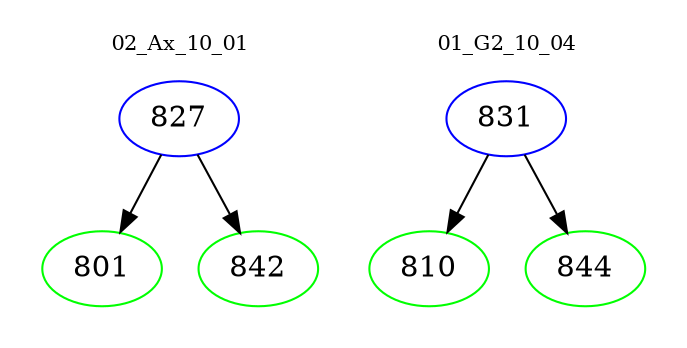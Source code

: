 digraph{
subgraph cluster_0 {
color = white
label = "02_Ax_10_01";
fontsize=10;
T0_827 [label="827", color="blue"]
T0_827 -> T0_801 [color="black"]
T0_801 [label="801", color="green"]
T0_827 -> T0_842 [color="black"]
T0_842 [label="842", color="green"]
}
subgraph cluster_1 {
color = white
label = "01_G2_10_04";
fontsize=10;
T1_831 [label="831", color="blue"]
T1_831 -> T1_810 [color="black"]
T1_810 [label="810", color="green"]
T1_831 -> T1_844 [color="black"]
T1_844 [label="844", color="green"]
}
}

